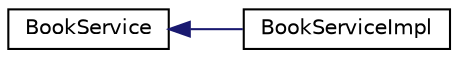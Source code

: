 digraph "Graphical Class Hierarchy"
{
  edge [fontname="Helvetica",fontsize="10",labelfontname="Helvetica",labelfontsize="10"];
  node [fontname="Helvetica",fontsize="10",shape=record];
  rankdir="LR";
  Node0 [label="BookService",height=0.2,width=0.4,color="black", fillcolor="white", style="filled",URL="$d5/d20/classBookService.html"];
  Node0 -> Node1 [dir="back",color="midnightblue",fontsize="10",style="solid",fontname="Helvetica"];
  Node1 [label="BookServiceImpl",height=0.2,width=0.4,color="black", fillcolor="white", style="filled",URL="$d6/d57/classBookServiceImpl.html"];
}
